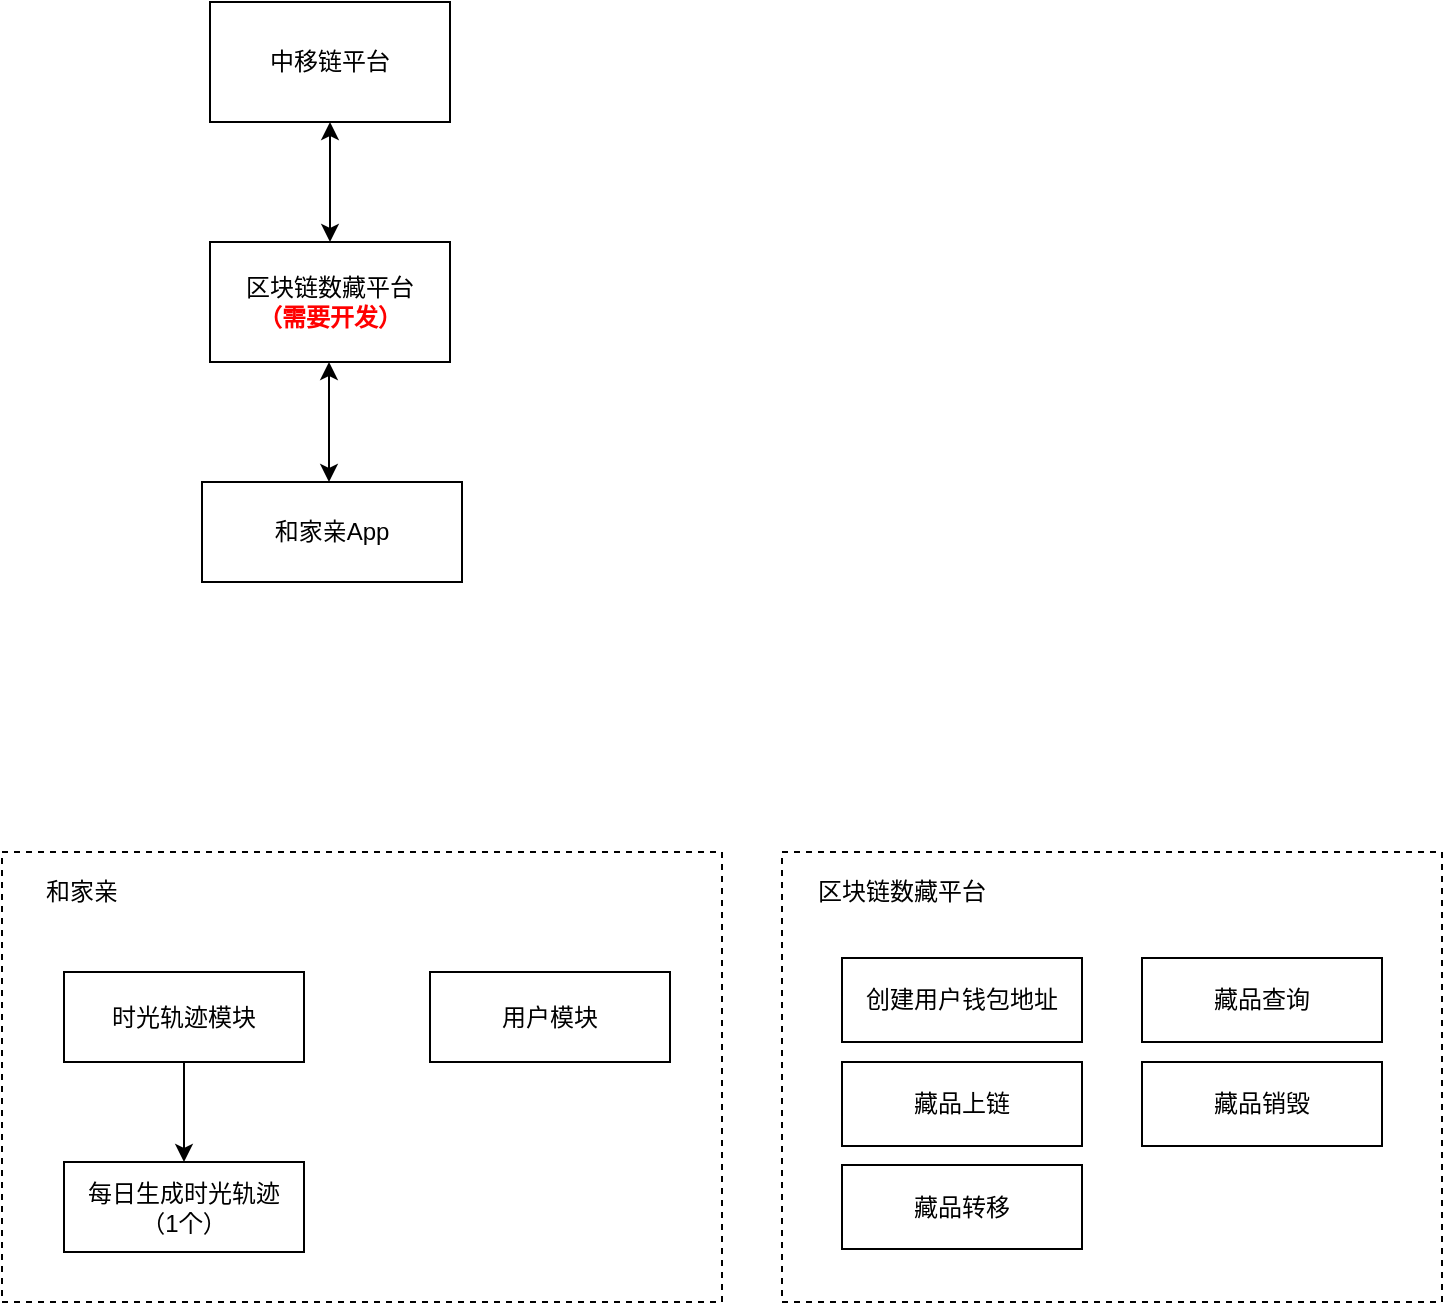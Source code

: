 <mxfile version="20.2.2" type="github">
  <diagram id="oYSICPfImLo-NCTNYdRf" name="第 1 页">
    <mxGraphModel dx="1038" dy="539" grid="1" gridSize="10" guides="1" tooltips="1" connect="1" arrows="1" fold="1" page="1" pageScale="1" pageWidth="827" pageHeight="1169" math="0" shadow="0">
      <root>
        <mxCell id="0" />
        <mxCell id="1" parent="0" />
        <mxCell id="z92oI3uu4lC6RW4nWdfM-1" value="和家亲App" style="rounded=0;whiteSpace=wrap;html=1;" vertex="1" parent="1">
          <mxGeometry x="180" y="340" width="130" height="50" as="geometry" />
        </mxCell>
        <mxCell id="z92oI3uu4lC6RW4nWdfM-2" value="区块链数藏平台&lt;br&gt;&lt;b&gt;&lt;font color=&quot;#ff0000&quot;&gt;（需要开发）&lt;/font&gt;&lt;/b&gt;" style="rounded=0;whiteSpace=wrap;html=1;" vertex="1" parent="1">
          <mxGeometry x="184" y="220" width="120" height="60" as="geometry" />
        </mxCell>
        <mxCell id="z92oI3uu4lC6RW4nWdfM-4" value="中移链平台" style="rounded=0;whiteSpace=wrap;html=1;" vertex="1" parent="1">
          <mxGeometry x="184" y="100" width="120" height="60" as="geometry" />
        </mxCell>
        <mxCell id="z92oI3uu4lC6RW4nWdfM-15" value="" style="endArrow=classic;startArrow=classic;html=1;rounded=0;fontColor=#000000;entryX=0.5;entryY=1;entryDx=0;entryDy=0;exitX=0.5;exitY=0;exitDx=0;exitDy=0;" edge="1" parent="1" source="z92oI3uu4lC6RW4nWdfM-2" target="z92oI3uu4lC6RW4nWdfM-4">
          <mxGeometry width="50" height="50" relative="1" as="geometry">
            <mxPoint x="360" y="240" as="sourcePoint" />
            <mxPoint x="410" y="190" as="targetPoint" />
          </mxGeometry>
        </mxCell>
        <mxCell id="z92oI3uu4lC6RW4nWdfM-16" value="" style="endArrow=classic;startArrow=classic;html=1;rounded=0;fontColor=#000000;entryX=0.5;entryY=1;entryDx=0;entryDy=0;exitX=0.5;exitY=0;exitDx=0;exitDy=0;" edge="1" parent="1">
          <mxGeometry width="50" height="50" relative="1" as="geometry">
            <mxPoint x="243.5" y="340" as="sourcePoint" />
            <mxPoint x="243.5" y="280" as="targetPoint" />
          </mxGeometry>
        </mxCell>
        <mxCell id="z92oI3uu4lC6RW4nWdfM-17" value="" style="rounded=0;whiteSpace=wrap;html=1;dashed=1;fontColor=#000000;" vertex="1" parent="1">
          <mxGeometry x="80" y="525" width="360" height="225" as="geometry" />
        </mxCell>
        <mxCell id="z92oI3uu4lC6RW4nWdfM-19" value="和家亲" style="text;html=1;strokeColor=none;fillColor=none;align=center;verticalAlign=middle;whiteSpace=wrap;rounded=0;fontColor=#000000;" vertex="1" parent="1">
          <mxGeometry x="80" y="530" width="80" height="30" as="geometry" />
        </mxCell>
        <mxCell id="z92oI3uu4lC6RW4nWdfM-22" style="edgeStyle=orthogonalEdgeStyle;rounded=0;orthogonalLoop=1;jettySize=auto;html=1;exitX=0.5;exitY=1;exitDx=0;exitDy=0;entryX=0.5;entryY=0;entryDx=0;entryDy=0;fontColor=#000000;" edge="1" parent="1" source="z92oI3uu4lC6RW4nWdfM-20" target="z92oI3uu4lC6RW4nWdfM-21">
          <mxGeometry relative="1" as="geometry" />
        </mxCell>
        <mxCell id="z92oI3uu4lC6RW4nWdfM-20" value="时光轨迹模块" style="rounded=0;whiteSpace=wrap;html=1;fontColor=#000000;" vertex="1" parent="1">
          <mxGeometry x="111" y="585" width="120" height="45" as="geometry" />
        </mxCell>
        <mxCell id="z92oI3uu4lC6RW4nWdfM-21" value="每日生成时光轨迹&lt;br&gt;（1个）" style="rounded=0;whiteSpace=wrap;html=1;fontColor=#000000;" vertex="1" parent="1">
          <mxGeometry x="111" y="680" width="120" height="45" as="geometry" />
        </mxCell>
        <mxCell id="z92oI3uu4lC6RW4nWdfM-23" value="用户模块" style="rounded=0;whiteSpace=wrap;html=1;fontColor=#000000;" vertex="1" parent="1">
          <mxGeometry x="294" y="585" width="120" height="45" as="geometry" />
        </mxCell>
        <mxCell id="z92oI3uu4lC6RW4nWdfM-25" value="" style="rounded=0;whiteSpace=wrap;html=1;dashed=1;fontColor=#000000;" vertex="1" parent="1">
          <mxGeometry x="470" y="525" width="330" height="225" as="geometry" />
        </mxCell>
        <mxCell id="z92oI3uu4lC6RW4nWdfM-26" value="创建用户钱包地址" style="rounded=0;whiteSpace=wrap;html=1;fontColor=#000000;" vertex="1" parent="1">
          <mxGeometry x="500" y="578" width="120" height="42" as="geometry" />
        </mxCell>
        <mxCell id="z92oI3uu4lC6RW4nWdfM-27" value="区块链数藏平台" style="text;html=1;strokeColor=none;fillColor=none;align=center;verticalAlign=middle;whiteSpace=wrap;rounded=0;fontColor=#000000;" vertex="1" parent="1">
          <mxGeometry x="470" y="530" width="120" height="30" as="geometry" />
        </mxCell>
        <mxCell id="z92oI3uu4lC6RW4nWdfM-28" value="藏品上链" style="rounded=0;whiteSpace=wrap;html=1;fontColor=#000000;" vertex="1" parent="1">
          <mxGeometry x="500" y="630" width="120" height="42" as="geometry" />
        </mxCell>
        <mxCell id="z92oI3uu4lC6RW4nWdfM-29" value="藏品转移" style="rounded=0;whiteSpace=wrap;html=1;fontColor=#000000;" vertex="1" parent="1">
          <mxGeometry x="500" y="681.5" width="120" height="42" as="geometry" />
        </mxCell>
        <mxCell id="z92oI3uu4lC6RW4nWdfM-30" value="藏品查询" style="rounded=0;whiteSpace=wrap;html=1;fontColor=#000000;" vertex="1" parent="1">
          <mxGeometry x="650" y="578" width="120" height="42" as="geometry" />
        </mxCell>
        <mxCell id="z92oI3uu4lC6RW4nWdfM-31" value="藏品销毁" style="rounded=0;whiteSpace=wrap;html=1;fontColor=#000000;" vertex="1" parent="1">
          <mxGeometry x="650" y="630" width="120" height="42" as="geometry" />
        </mxCell>
      </root>
    </mxGraphModel>
  </diagram>
</mxfile>
